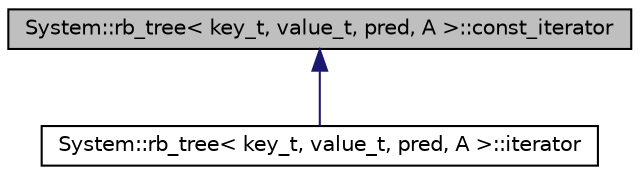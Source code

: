 digraph G
{
  edge [fontname="Helvetica",fontsize="10",labelfontname="Helvetica",labelfontsize="10"];
  node [fontname="Helvetica",fontsize="10",shape=record];
  Node1 [label="System::rb_tree\< key_t, value_t, pred, A \>::const_iterator",height=0.2,width=0.4,color="black", fillcolor="grey75", style="filled" fontcolor="black"];
  Node1 -> Node2 [dir="back",color="midnightblue",fontsize="10",style="solid",fontname="Helvetica"];
  Node2 [label="System::rb_tree\< key_t, value_t, pred, A \>::iterator",height=0.2,width=0.4,color="black", fillcolor="white", style="filled",URL="$class_system_1_1rb__tree_1_1iterator.html"];
}
